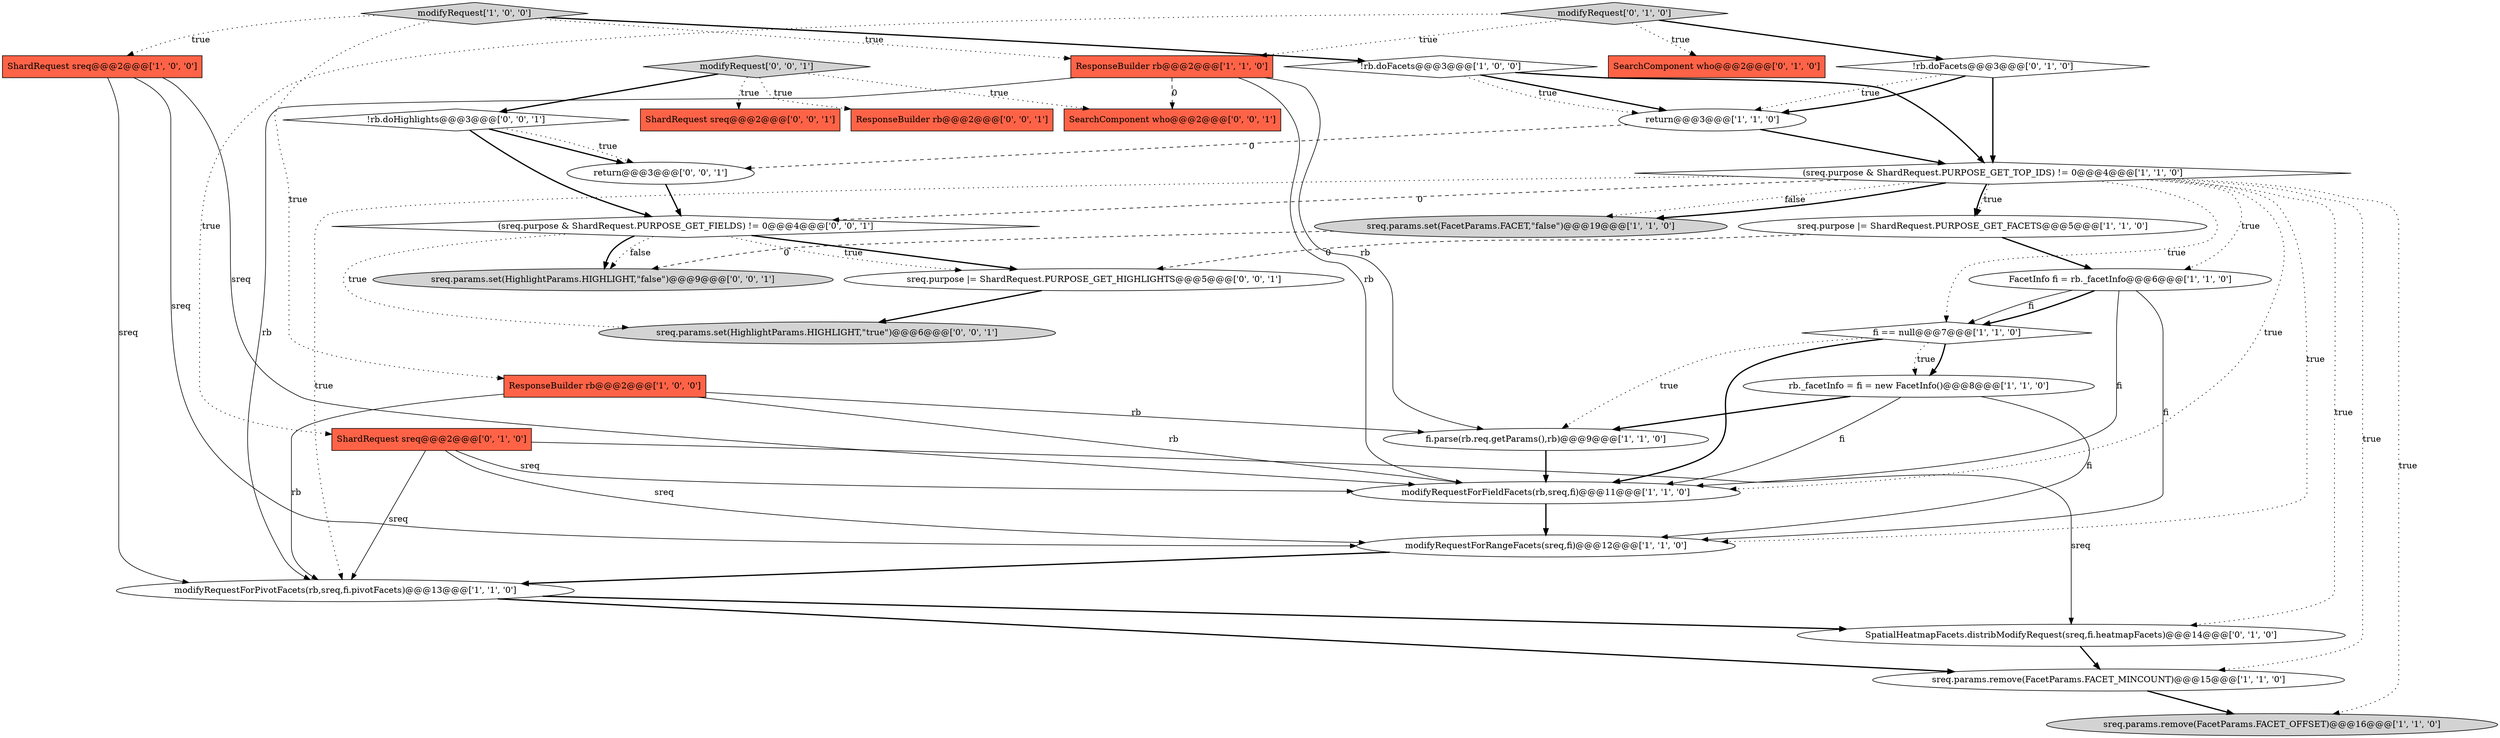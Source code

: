 digraph {
8 [style = filled, label = "ShardRequest sreq@@@2@@@['1', '0', '0']", fillcolor = tomato, shape = box image = "AAA0AAABBB1BBB"];
11 [style = filled, label = "ResponseBuilder rb@@@2@@@['1', '1', '0']", fillcolor = tomato, shape = box image = "AAA0AAABBB1BBB"];
29 [style = filled, label = "sreq.params.set(HighlightParams.HIGHLIGHT,\"true\")@@@6@@@['0', '0', '1']", fillcolor = lightgray, shape = ellipse image = "AAA0AAABBB3BBB"];
20 [style = filled, label = "ShardRequest sreq@@@2@@@['0', '1', '0']", fillcolor = tomato, shape = box image = "AAA0AAABBB2BBB"];
25 [style = filled, label = "ResponseBuilder rb@@@2@@@['0', '0', '1']", fillcolor = tomato, shape = box image = "AAA0AAABBB3BBB"];
3 [style = filled, label = "sreq.params.set(FacetParams.FACET,\"false\")@@@19@@@['1', '1', '0']", fillcolor = lightgray, shape = ellipse image = "AAA0AAABBB1BBB"];
2 [style = filled, label = "modifyRequestForPivotFacets(rb,sreq,fi.pivotFacets)@@@13@@@['1', '1', '0']", fillcolor = white, shape = ellipse image = "AAA0AAABBB1BBB"];
28 [style = filled, label = "SearchComponent who@@@2@@@['0', '0', '1']", fillcolor = tomato, shape = box image = "AAA0AAABBB3BBB"];
0 [style = filled, label = "fi == null@@@7@@@['1', '1', '0']", fillcolor = white, shape = diamond image = "AAA0AAABBB1BBB"];
19 [style = filled, label = "SearchComponent who@@@2@@@['0', '1', '0']", fillcolor = tomato, shape = box image = "AAA0AAABBB2BBB"];
14 [style = filled, label = "FacetInfo fi = rb._facetInfo@@@6@@@['1', '1', '0']", fillcolor = white, shape = ellipse image = "AAA0AAABBB1BBB"];
30 [style = filled, label = "!rb.doHighlights@@@3@@@['0', '0', '1']", fillcolor = white, shape = diamond image = "AAA0AAABBB3BBB"];
21 [style = filled, label = "SpatialHeatmapFacets.distribModifyRequest(sreq,fi.heatmapFacets)@@@14@@@['0', '1', '0']", fillcolor = white, shape = ellipse image = "AAA1AAABBB2BBB"];
15 [style = filled, label = "modifyRequestForFieldFacets(rb,sreq,fi)@@@11@@@['1', '1', '0']", fillcolor = white, shape = ellipse image = "AAA0AAABBB1BBB"];
10 [style = filled, label = "modifyRequest['1', '0', '0']", fillcolor = lightgray, shape = diamond image = "AAA0AAABBB1BBB"];
17 [style = filled, label = "rb._facetInfo = fi = new FacetInfo()@@@8@@@['1', '1', '0']", fillcolor = white, shape = ellipse image = "AAA0AAABBB1BBB"];
1 [style = filled, label = "!rb.doFacets@@@3@@@['1', '0', '0']", fillcolor = white, shape = diamond image = "AAA0AAABBB1BBB"];
18 [style = filled, label = "!rb.doFacets@@@3@@@['0', '1', '0']", fillcolor = white, shape = diamond image = "AAA0AAABBB2BBB"];
9 [style = filled, label = "sreq.params.remove(FacetParams.FACET_MINCOUNT)@@@15@@@['1', '1', '0']", fillcolor = white, shape = ellipse image = "AAA0AAABBB1BBB"];
26 [style = filled, label = "ShardRequest sreq@@@2@@@['0', '0', '1']", fillcolor = tomato, shape = box image = "AAA0AAABBB3BBB"];
32 [style = filled, label = "sreq.purpose |= ShardRequest.PURPOSE_GET_HIGHLIGHTS@@@5@@@['0', '0', '1']", fillcolor = white, shape = ellipse image = "AAA0AAABBB3BBB"];
13 [style = filled, label = "(sreq.purpose & ShardRequest.PURPOSE_GET_TOP_IDS) != 0@@@4@@@['1', '1', '0']", fillcolor = white, shape = diamond image = "AAA0AAABBB1BBB"];
23 [style = filled, label = "(sreq.purpose & ShardRequest.PURPOSE_GET_FIELDS) != 0@@@4@@@['0', '0', '1']", fillcolor = white, shape = diamond image = "AAA0AAABBB3BBB"];
4 [style = filled, label = "ResponseBuilder rb@@@2@@@['1', '0', '0']", fillcolor = tomato, shape = box image = "AAA0AAABBB1BBB"];
5 [style = filled, label = "modifyRequestForRangeFacets(sreq,fi)@@@12@@@['1', '1', '0']", fillcolor = white, shape = ellipse image = "AAA0AAABBB1BBB"];
6 [style = filled, label = "sreq.params.remove(FacetParams.FACET_OFFSET)@@@16@@@['1', '1', '0']", fillcolor = lightgray, shape = ellipse image = "AAA0AAABBB1BBB"];
24 [style = filled, label = "modifyRequest['0', '0', '1']", fillcolor = lightgray, shape = diamond image = "AAA0AAABBB3BBB"];
31 [style = filled, label = "return@@@3@@@['0', '0', '1']", fillcolor = white, shape = ellipse image = "AAA0AAABBB3BBB"];
16 [style = filled, label = "sreq.purpose |= ShardRequest.PURPOSE_GET_FACETS@@@5@@@['1', '1', '0']", fillcolor = white, shape = ellipse image = "AAA0AAABBB1BBB"];
27 [style = filled, label = "sreq.params.set(HighlightParams.HIGHLIGHT,\"false\")@@@9@@@['0', '0', '1']", fillcolor = lightgray, shape = ellipse image = "AAA0AAABBB3BBB"];
12 [style = filled, label = "return@@@3@@@['1', '1', '0']", fillcolor = white, shape = ellipse image = "AAA0AAABBB1BBB"];
7 [style = filled, label = "fi.parse(rb.req.getParams(),rb)@@@9@@@['1', '1', '0']", fillcolor = white, shape = ellipse image = "AAA0AAABBB1BBB"];
22 [style = filled, label = "modifyRequest['0', '1', '0']", fillcolor = lightgray, shape = diamond image = "AAA0AAABBB2BBB"];
5->2 [style = bold, label=""];
4->7 [style = solid, label="rb"];
24->28 [style = dotted, label="true"];
20->5 [style = solid, label="sreq"];
13->6 [style = dotted, label="true"];
13->21 [style = dotted, label="true"];
23->32 [style = bold, label=""];
22->19 [style = dotted, label="true"];
11->2 [style = solid, label="rb"];
4->15 [style = solid, label="rb"];
24->26 [style = dotted, label="true"];
1->12 [style = bold, label=""];
0->7 [style = dotted, label="true"];
20->21 [style = solid, label="sreq"];
22->20 [style = dotted, label="true"];
18->13 [style = bold, label=""];
23->27 [style = bold, label=""];
20->15 [style = solid, label="sreq"];
13->16 [style = dotted, label="true"];
3->27 [style = dashed, label="0"];
14->0 [style = bold, label=""];
22->11 [style = dotted, label="true"];
8->5 [style = solid, label="sreq"];
8->15 [style = solid, label="sreq"];
13->9 [style = dotted, label="true"];
23->32 [style = dotted, label="true"];
24->30 [style = bold, label=""];
18->12 [style = dotted, label="true"];
11->7 [style = solid, label="rb"];
14->0 [style = solid, label="fi"];
12->13 [style = bold, label=""];
9->6 [style = bold, label=""];
30->31 [style = bold, label=""];
11->28 [style = dashed, label="0"];
13->23 [style = dashed, label="0"];
10->1 [style = bold, label=""];
14->15 [style = solid, label="fi"];
2->9 [style = bold, label=""];
20->2 [style = solid, label="sreq"];
11->15 [style = solid, label="rb"];
13->2 [style = dotted, label="true"];
13->3 [style = dotted, label="false"];
0->15 [style = bold, label=""];
16->32 [style = dashed, label="0"];
10->4 [style = dotted, label="true"];
4->2 [style = solid, label="rb"];
10->8 [style = dotted, label="true"];
30->31 [style = dotted, label="true"];
13->16 [style = bold, label=""];
16->14 [style = bold, label=""];
30->23 [style = bold, label=""];
13->0 [style = dotted, label="true"];
17->15 [style = solid, label="fi"];
1->12 [style = dotted, label="true"];
12->31 [style = dashed, label="0"];
15->5 [style = bold, label=""];
8->2 [style = solid, label="sreq"];
0->17 [style = bold, label=""];
22->18 [style = bold, label=""];
23->27 [style = dotted, label="false"];
13->3 [style = bold, label=""];
13->15 [style = dotted, label="true"];
7->15 [style = bold, label=""];
17->5 [style = solid, label="fi"];
13->5 [style = dotted, label="true"];
24->25 [style = dotted, label="true"];
18->12 [style = bold, label=""];
21->9 [style = bold, label=""];
23->29 [style = dotted, label="true"];
17->7 [style = bold, label=""];
0->17 [style = dotted, label="true"];
10->11 [style = dotted, label="true"];
32->29 [style = bold, label=""];
31->23 [style = bold, label=""];
13->14 [style = dotted, label="true"];
2->21 [style = bold, label=""];
14->5 [style = solid, label="fi"];
1->13 [style = bold, label=""];
}
